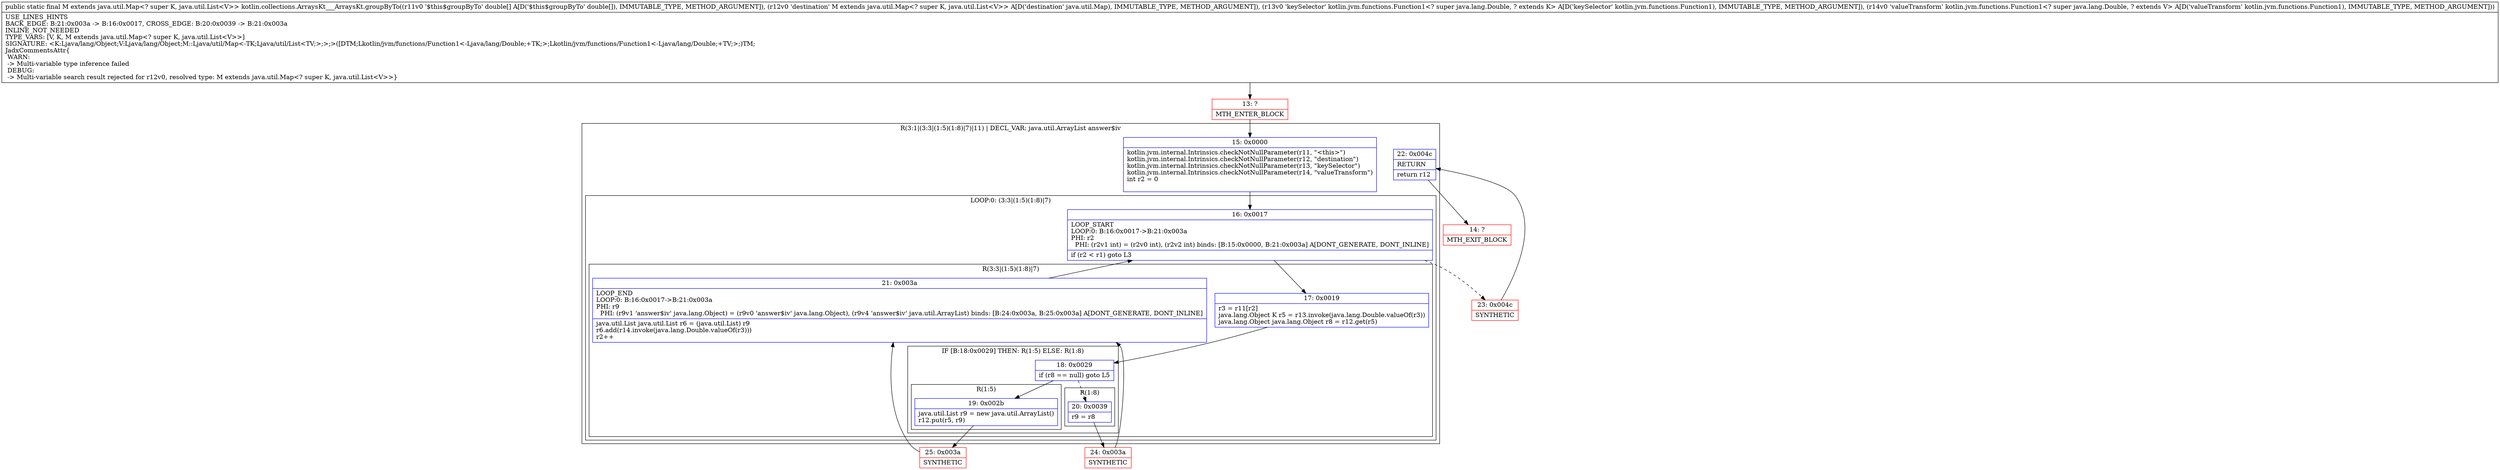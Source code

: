 digraph "CFG forkotlin.collections.ArraysKt___ArraysKt.groupByTo([DLjava\/util\/Map;Lkotlin\/jvm\/functions\/Function1;Lkotlin\/jvm\/functions\/Function1;)Ljava\/util\/Map;" {
subgraph cluster_Region_175082850 {
label = "R(3:1|(3:3|(1:5)(1:8)|7)|11) | DECL_VAR: java.util.ArrayList answer$iv\l";
node [shape=record,color=blue];
Node_15 [shape=record,label="{15\:\ 0x0000|kotlin.jvm.internal.Intrinsics.checkNotNullParameter(r11, \"\<this\>\")\lkotlin.jvm.internal.Intrinsics.checkNotNullParameter(r12, \"destination\")\lkotlin.jvm.internal.Intrinsics.checkNotNullParameter(r13, \"keySelector\")\lkotlin.jvm.internal.Intrinsics.checkNotNullParameter(r14, \"valueTransform\")\lint r2 = 0\l\l}"];
subgraph cluster_LoopRegion_632370935 {
label = "LOOP:0: (3:3|(1:5)(1:8)|7)";
node [shape=record,color=blue];
Node_16 [shape=record,label="{16\:\ 0x0017|LOOP_START\lLOOP:0: B:16:0x0017\-\>B:21:0x003a\lPHI: r2 \l  PHI: (r2v1 int) = (r2v0 int), (r2v2 int) binds: [B:15:0x0000, B:21:0x003a] A[DONT_GENERATE, DONT_INLINE]\l|if (r2 \< r1) goto L3\l}"];
subgraph cluster_Region_761558214 {
label = "R(3:3|(1:5)(1:8)|7)";
node [shape=record,color=blue];
Node_17 [shape=record,label="{17\:\ 0x0019|r3 = r11[r2]\ljava.lang.Object K r5 = r13.invoke(java.lang.Double.valueOf(r3))\ljava.lang.Object java.lang.Object r8 = r12.get(r5)\l}"];
subgraph cluster_IfRegion_294782775 {
label = "IF [B:18:0x0029] THEN: R(1:5) ELSE: R(1:8)";
node [shape=record,color=blue];
Node_18 [shape=record,label="{18\:\ 0x0029|if (r8 == null) goto L5\l}"];
subgraph cluster_Region_1287387249 {
label = "R(1:5)";
node [shape=record,color=blue];
Node_19 [shape=record,label="{19\:\ 0x002b|java.util.List r9 = new java.util.ArrayList()\lr12.put(r5, r9)\l}"];
}
subgraph cluster_Region_1734380794 {
label = "R(1:8)";
node [shape=record,color=blue];
Node_20 [shape=record,label="{20\:\ 0x0039|r9 = r8\l}"];
}
}
Node_21 [shape=record,label="{21\:\ 0x003a|LOOP_END\lLOOP:0: B:16:0x0017\-\>B:21:0x003a\lPHI: r9 \l  PHI: (r9v1 'answer$iv' java.lang.Object) = (r9v0 'answer$iv' java.lang.Object), (r9v4 'answer$iv' java.util.ArrayList) binds: [B:24:0x003a, B:25:0x003a] A[DONT_GENERATE, DONT_INLINE]\l|java.util.List java.util.List r6 = (java.util.List) r9\lr6.add(r14.invoke(java.lang.Double.valueOf(r3)))\lr2++\l}"];
}
}
Node_22 [shape=record,label="{22\:\ 0x004c|RETURN\l|return r12\l}"];
}
Node_13 [shape=record,color=red,label="{13\:\ ?|MTH_ENTER_BLOCK\l}"];
Node_25 [shape=record,color=red,label="{25\:\ 0x003a|SYNTHETIC\l}"];
Node_24 [shape=record,color=red,label="{24\:\ 0x003a|SYNTHETIC\l}"];
Node_23 [shape=record,color=red,label="{23\:\ 0x004c|SYNTHETIC\l}"];
Node_14 [shape=record,color=red,label="{14\:\ ?|MTH_EXIT_BLOCK\l}"];
MethodNode[shape=record,label="{public static final M extends java.util.Map\<? super K, java.util.List\<V\>\> kotlin.collections.ArraysKt___ArraysKt.groupByTo((r11v0 '$this$groupByTo' double[] A[D('$this$groupByTo' double[]), IMMUTABLE_TYPE, METHOD_ARGUMENT]), (r12v0 'destination' M extends java.util.Map\<? super K, java.util.List\<V\>\> A[D('destination' java.util.Map), IMMUTABLE_TYPE, METHOD_ARGUMENT]), (r13v0 'keySelector' kotlin.jvm.functions.Function1\<? super java.lang.Double, ? extends K\> A[D('keySelector' kotlin.jvm.functions.Function1), IMMUTABLE_TYPE, METHOD_ARGUMENT]), (r14v0 'valueTransform' kotlin.jvm.functions.Function1\<? super java.lang.Double, ? extends V\> A[D('valueTransform' kotlin.jvm.functions.Function1), IMMUTABLE_TYPE, METHOD_ARGUMENT]))  | USE_LINES_HINTS\lBACK_EDGE: B:21:0x003a \-\> B:16:0x0017, CROSS_EDGE: B:20:0x0039 \-\> B:21:0x003a\lINLINE_NOT_NEEDED\lTYPE_VARS: [V, K, M extends java.util.Map\<? super K, java.util.List\<V\>\>]\lSIGNATURE: \<K:Ljava\/lang\/Object;V:Ljava\/lang\/Object;M::Ljava\/util\/Map\<\-TK;Ljava\/util\/List\<TV;\>;\>;\>([DTM;Lkotlin\/jvm\/functions\/Function1\<\-Ljava\/lang\/Double;+TK;\>;Lkotlin\/jvm\/functions\/Function1\<\-Ljava\/lang\/Double;+TV;\>;)TM;\lJadxCommentsAttr\{\l WARN: \l \-\> Multi\-variable type inference failed\l DEBUG: \l \-\> Multi\-variable search result rejected for r12v0, resolved type: M extends java.util.Map\<? super K, java.util.List\<V\>\>\}\l}"];
MethodNode -> Node_13;Node_15 -> Node_16;
Node_16 -> Node_17;
Node_16 -> Node_23[style=dashed];
Node_17 -> Node_18;
Node_18 -> Node_19;
Node_18 -> Node_20[style=dashed];
Node_19 -> Node_25;
Node_20 -> Node_24;
Node_21 -> Node_16;
Node_22 -> Node_14;
Node_13 -> Node_15;
Node_25 -> Node_21;
Node_24 -> Node_21;
Node_23 -> Node_22;
}

